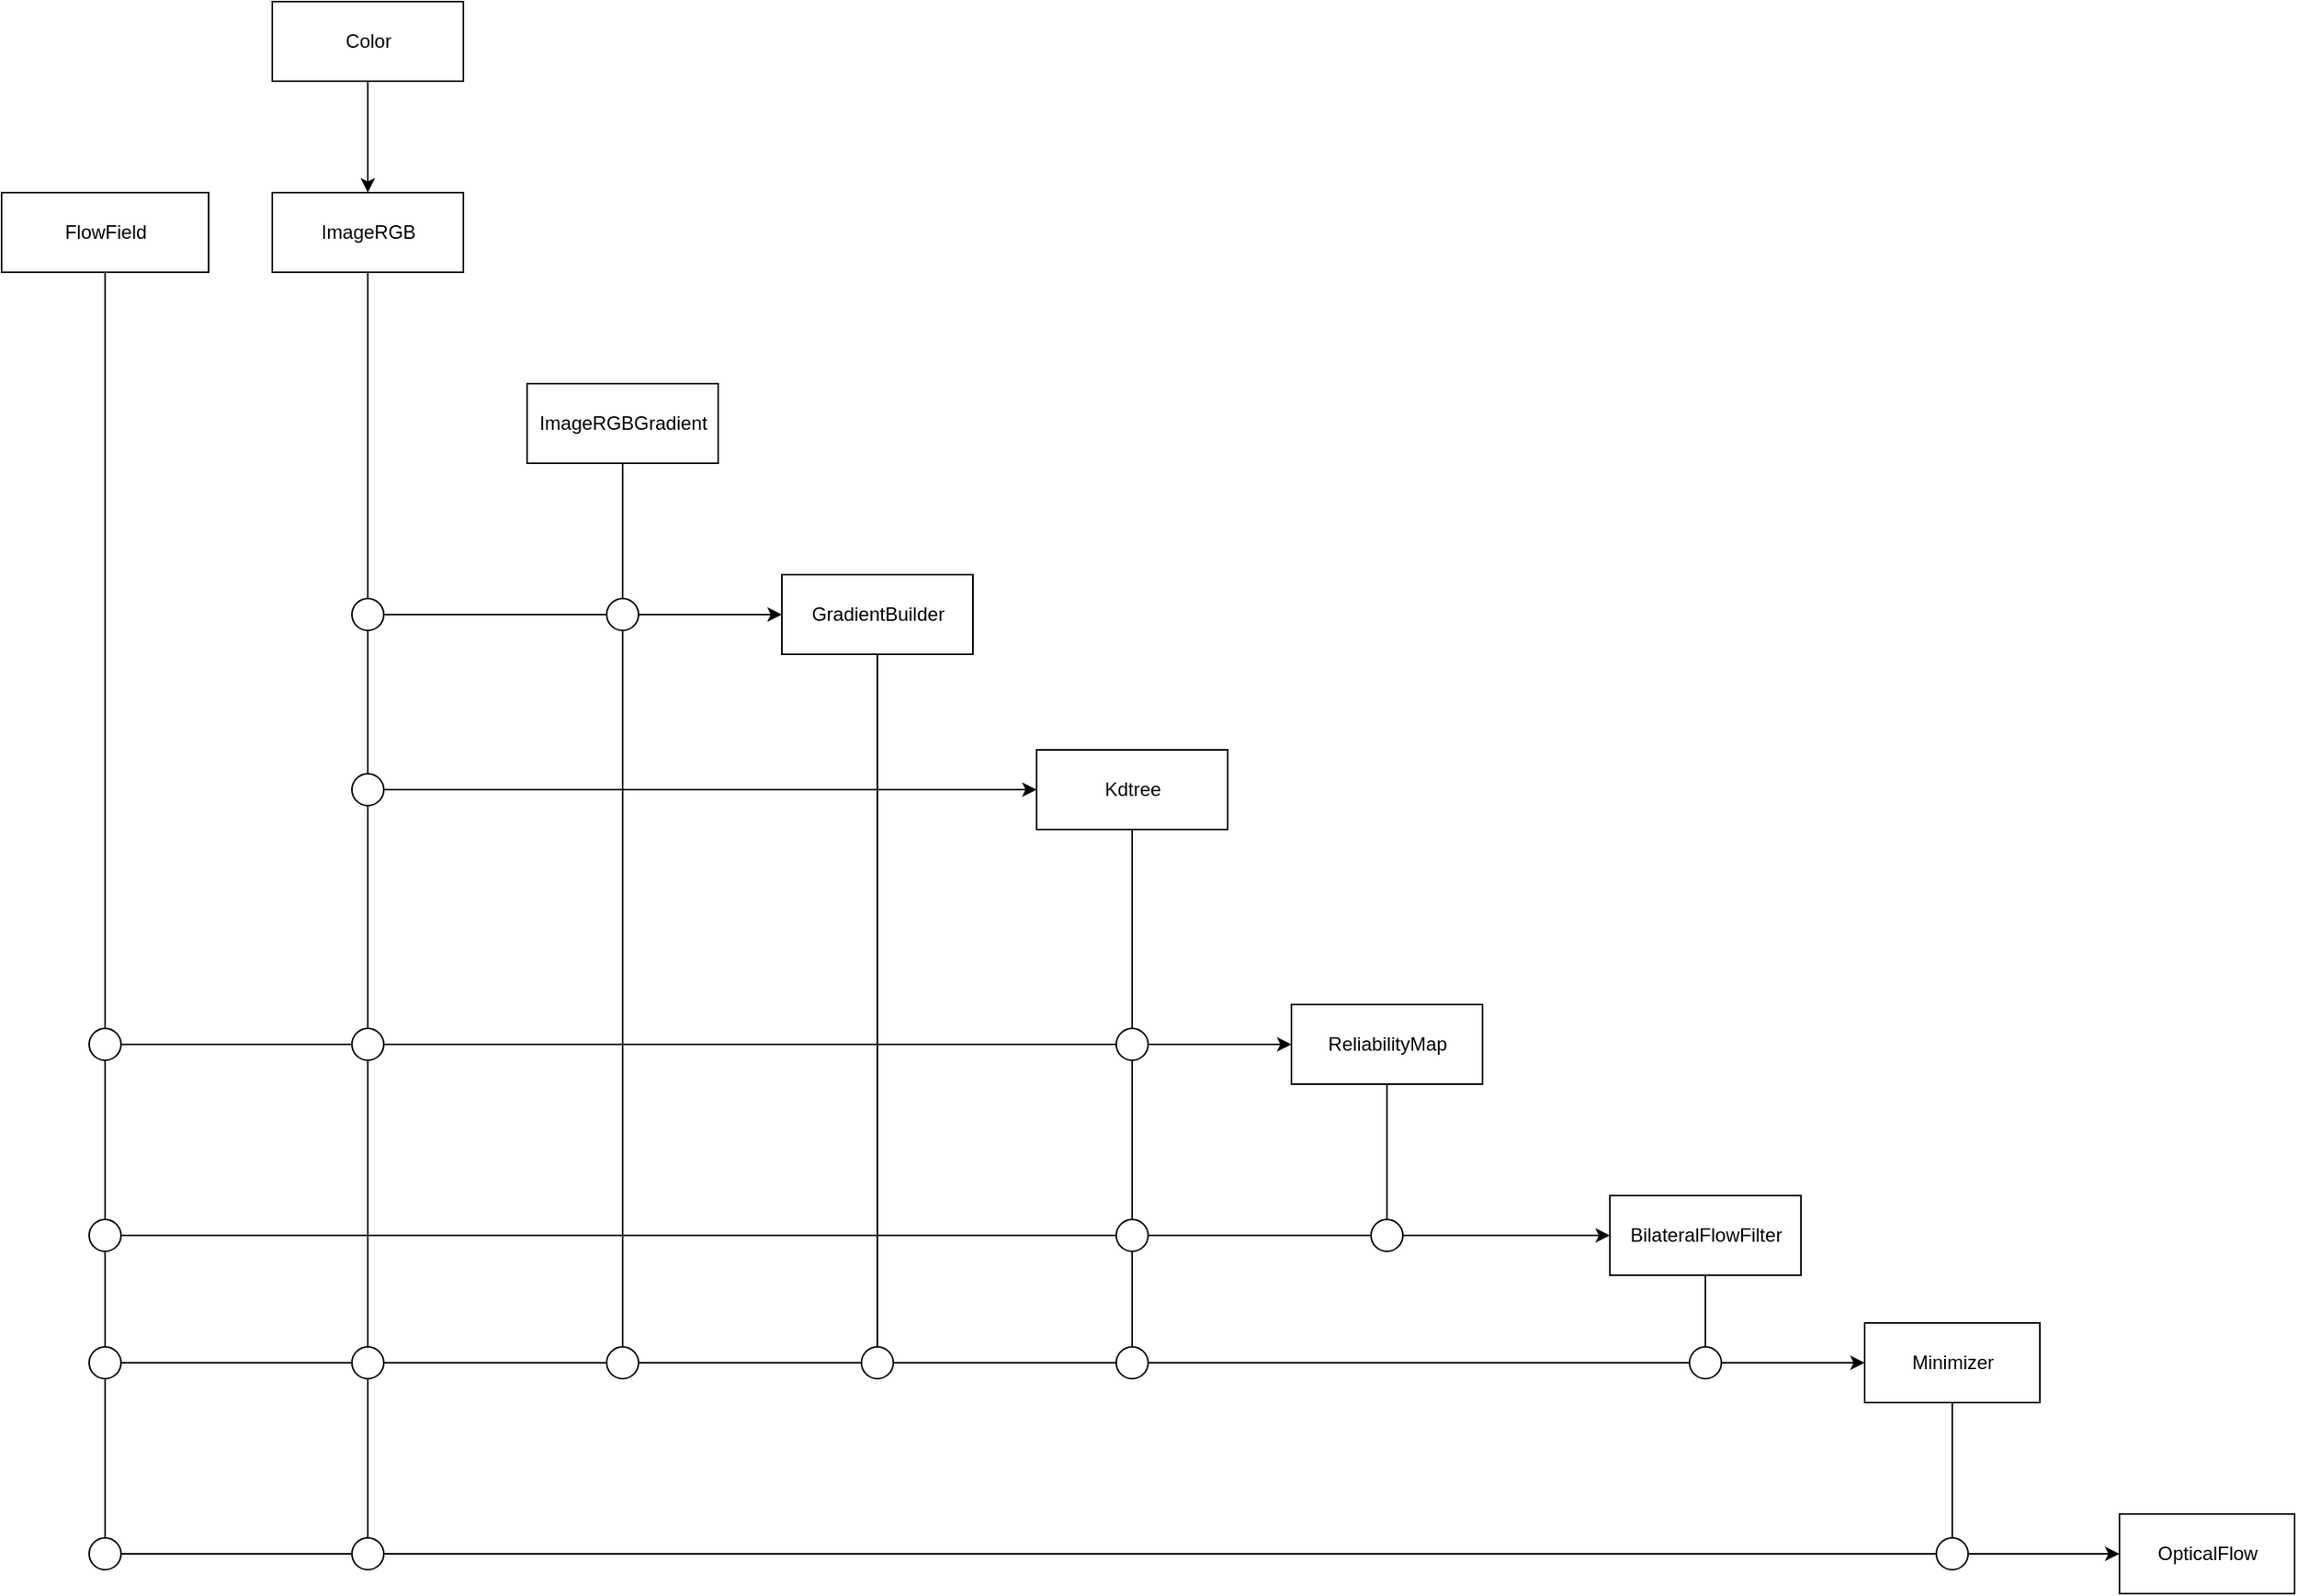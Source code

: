 <mxfile version="12.9.14" type="device"><diagram id="298cXI1fAjXM7kBVZGUN" name="Page-1"><mxGraphModel dx="2370" dy="1270" grid="1" gridSize="10" guides="1" tooltips="1" connect="1" arrows="1" fold="1" page="1" pageScale="1" pageWidth="827" pageHeight="1169" math="0" shadow="0"><root><mxCell id="0"/><mxCell id="1" parent="0"/><mxCell id="mNAhzUUW8q0xCnPGEjVL-119" style="edgeStyle=orthogonalEdgeStyle;rounded=0;orthogonalLoop=1;jettySize=auto;html=1;exitX=0.5;exitY=1;exitDx=0;exitDy=0;" edge="1" parent="1" source="mNAhzUUW8q0xCnPGEjVL-19" target="mNAhzUUW8q0xCnPGEjVL-21"><mxGeometry relative="1" as="geometry"/></mxCell><mxCell id="mNAhzUUW8q0xCnPGEjVL-19" value="Color" style="html=1;" vertex="1" parent="1"><mxGeometry x="240" y="40" width="120" height="50" as="geometry"/></mxCell><mxCell id="mNAhzUUW8q0xCnPGEjVL-20" value="FlowField" style="html=1;" vertex="1" parent="1"><mxGeometry x="70" y="160" width="130" height="50" as="geometry"/></mxCell><mxCell id="mNAhzUUW8q0xCnPGEjVL-21" value="ImageRGB" style="html=1;" vertex="1" parent="1"><mxGeometry x="240" y="160" width="120" height="50" as="geometry"/></mxCell><mxCell id="mNAhzUUW8q0xCnPGEjVL-25" value="OpticalFlow" style="html=1;" vertex="1" parent="1"><mxGeometry x="1400" y="990" width="110" height="50" as="geometry"/></mxCell><mxCell id="mNAhzUUW8q0xCnPGEjVL-33" value="BilateralFlowFilter" style="html=1;" vertex="1" parent="1"><mxGeometry x="1080" y="790" width="120" height="50" as="geometry"/></mxCell><mxCell id="mNAhzUUW8q0xCnPGEjVL-34" value="GradientBuilder" style="html=1;" vertex="1" parent="1"><mxGeometry x="560" y="400" width="120" height="50" as="geometry"/></mxCell><mxCell id="mNAhzUUW8q0xCnPGEjVL-93" value="ImageRGBGradient" style="html=1;" vertex="1" parent="1"><mxGeometry x="400" y="280" width="120" height="50" as="geometry"/></mxCell><mxCell id="mNAhzUUW8q0xCnPGEjVL-38" value="ReliabilityMap" style="html=1;" vertex="1" parent="1"><mxGeometry x="880" y="670" width="120" height="50" as="geometry"/></mxCell><mxCell id="mNAhzUUW8q0xCnPGEjVL-79" value="Kdtree" style="html=1;" vertex="1" parent="1"><mxGeometry x="720" y="510" width="120" height="50" as="geometry"/></mxCell><mxCell id="mNAhzUUW8q0xCnPGEjVL-81" value="Minimizer" style="html=1;" vertex="1" parent="1"><mxGeometry x="1240" y="870" width="110" height="50" as="geometry"/></mxCell><mxCell id="mNAhzUUW8q0xCnPGEjVL-140" style="edgeStyle=orthogonalEdgeStyle;rounded=0;orthogonalLoop=1;jettySize=auto;html=1;exitX=1;exitY=0.5;exitDx=0;exitDy=0;entryX=0;entryY=0.5;entryDx=0;entryDy=0;" edge="1" parent="1" source="mNAhzUUW8q0xCnPGEjVL-137" target="mNAhzUUW8q0xCnPGEjVL-34"><mxGeometry relative="1" as="geometry"/></mxCell><mxCell id="mNAhzUUW8q0xCnPGEjVL-137" value="" style="ellipse;whiteSpace=wrap;html=1;aspect=fixed;" vertex="1" parent="1"><mxGeometry x="450" y="415" width="20" height="20" as="geometry"/></mxCell><mxCell id="mNAhzUUW8q0xCnPGEjVL-139" value="" style="endArrow=none;html=1;entryX=0.5;entryY=1;entryDx=0;entryDy=0;exitX=0.5;exitY=0;exitDx=0;exitDy=0;" edge="1" parent="1" source="mNAhzUUW8q0xCnPGEjVL-137" target="mNAhzUUW8q0xCnPGEjVL-93"><mxGeometry width="50" height="50" relative="1" as="geometry"><mxPoint x="430" y="530" as="sourcePoint"/><mxPoint x="480" y="480" as="targetPoint"/></mxGeometry></mxCell><mxCell id="mNAhzUUW8q0xCnPGEjVL-141" value="" style="ellipse;whiteSpace=wrap;html=1;aspect=fixed;" vertex="1" parent="1"><mxGeometry x="290" y="415" width="20" height="20" as="geometry"/></mxCell><mxCell id="mNAhzUUW8q0xCnPGEjVL-142" value="" style="endArrow=none;html=1;entryX=0.5;entryY=1;entryDx=0;entryDy=0;exitX=0.5;exitY=0;exitDx=0;exitDy=0;" edge="1" parent="1" source="mNAhzUUW8q0xCnPGEjVL-141" target="mNAhzUUW8q0xCnPGEjVL-21"><mxGeometry width="50" height="50" relative="1" as="geometry"><mxPoint x="430" y="530" as="sourcePoint"/><mxPoint x="480" y="480" as="targetPoint"/></mxGeometry></mxCell><mxCell id="mNAhzUUW8q0xCnPGEjVL-144" value="" style="endArrow=none;html=1;exitX=1;exitY=0.5;exitDx=0;exitDy=0;entryX=0;entryY=0.5;entryDx=0;entryDy=0;" edge="1" parent="1" source="mNAhzUUW8q0xCnPGEjVL-141" target="mNAhzUUW8q0xCnPGEjVL-137"><mxGeometry width="50" height="50" relative="1" as="geometry"><mxPoint x="430" y="530" as="sourcePoint"/><mxPoint x="480" y="480" as="targetPoint"/></mxGeometry></mxCell><mxCell id="mNAhzUUW8q0xCnPGEjVL-147" style="edgeStyle=orthogonalEdgeStyle;rounded=0;orthogonalLoop=1;jettySize=auto;html=1;exitX=1;exitY=0.5;exitDx=0;exitDy=0;entryX=0;entryY=0.5;entryDx=0;entryDy=0;" edge="1" parent="1" source="mNAhzUUW8q0xCnPGEjVL-145" target="mNAhzUUW8q0xCnPGEjVL-79"><mxGeometry relative="1" as="geometry"/></mxCell><mxCell id="mNAhzUUW8q0xCnPGEjVL-145" value="" style="ellipse;whiteSpace=wrap;html=1;aspect=fixed;" vertex="1" parent="1"><mxGeometry x="290" y="525" width="20" height="20" as="geometry"/></mxCell><mxCell id="mNAhzUUW8q0xCnPGEjVL-146" value="" style="endArrow=none;html=1;entryX=0.5;entryY=1;entryDx=0;entryDy=0;exitX=0.5;exitY=0;exitDx=0;exitDy=0;" edge="1" parent="1" source="mNAhzUUW8q0xCnPGEjVL-145" target="mNAhzUUW8q0xCnPGEjVL-141"><mxGeometry width="50" height="50" relative="1" as="geometry"><mxPoint x="300" y="520" as="sourcePoint"/><mxPoint x="480" y="510" as="targetPoint"/></mxGeometry></mxCell><mxCell id="mNAhzUUW8q0xCnPGEjVL-148" value="" style="ellipse;whiteSpace=wrap;html=1;aspect=fixed;" vertex="1" parent="1"><mxGeometry x="290" y="685" width="20" height="20" as="geometry"/></mxCell><mxCell id="mNAhzUUW8q0xCnPGEjVL-149" value="" style="endArrow=none;html=1;exitX=0.5;exitY=1;exitDx=0;exitDy=0;entryX=0.5;entryY=0;entryDx=0;entryDy=0;" edge="1" parent="1" source="mNAhzUUW8q0xCnPGEjVL-145" target="mNAhzUUW8q0xCnPGEjVL-148"><mxGeometry width="50" height="50" relative="1" as="geometry"><mxPoint x="460" y="550" as="sourcePoint"/><mxPoint x="510" y="500" as="targetPoint"/></mxGeometry></mxCell><mxCell id="mNAhzUUW8q0xCnPGEjVL-150" value="" style="ellipse;whiteSpace=wrap;html=1;aspect=fixed;" vertex="1" parent="1"><mxGeometry x="125" y="685" width="20" height="20" as="geometry"/></mxCell><mxCell id="mNAhzUUW8q0xCnPGEjVL-151" value="" style="endArrow=none;html=1;entryX=0.5;entryY=1;entryDx=0;entryDy=0;exitX=0.5;exitY=0;exitDx=0;exitDy=0;" edge="1" parent="1" source="mNAhzUUW8q0xCnPGEjVL-150" target="mNAhzUUW8q0xCnPGEjVL-20"><mxGeometry width="50" height="50" relative="1" as="geometry"><mxPoint x="460" y="520" as="sourcePoint"/><mxPoint x="510" y="470" as="targetPoint"/></mxGeometry></mxCell><mxCell id="mNAhzUUW8q0xCnPGEjVL-152" value="" style="endArrow=none;html=1;exitX=1;exitY=0.5;exitDx=0;exitDy=0;entryX=0;entryY=0.5;entryDx=0;entryDy=0;" edge="1" parent="1" source="mNAhzUUW8q0xCnPGEjVL-150" target="mNAhzUUW8q0xCnPGEjVL-148"><mxGeometry width="50" height="50" relative="1" as="geometry"><mxPoint x="460" y="550" as="sourcePoint"/><mxPoint x="510" y="500" as="targetPoint"/></mxGeometry></mxCell><mxCell id="mNAhzUUW8q0xCnPGEjVL-157" style="edgeStyle=orthogonalEdgeStyle;rounded=0;orthogonalLoop=1;jettySize=auto;html=1;exitX=1;exitY=0.5;exitDx=0;exitDy=0;" edge="1" parent="1" source="mNAhzUUW8q0xCnPGEjVL-154" target="mNAhzUUW8q0xCnPGEjVL-38"><mxGeometry relative="1" as="geometry"/></mxCell><mxCell id="mNAhzUUW8q0xCnPGEjVL-154" value="" style="ellipse;whiteSpace=wrap;html=1;aspect=fixed;" vertex="1" parent="1"><mxGeometry x="770" y="685" width="20" height="20" as="geometry"/></mxCell><mxCell id="mNAhzUUW8q0xCnPGEjVL-155" value="" style="endArrow=none;html=1;exitX=1;exitY=0.5;exitDx=0;exitDy=0;entryX=0;entryY=0.5;entryDx=0;entryDy=0;" edge="1" parent="1" source="mNAhzUUW8q0xCnPGEjVL-148" target="mNAhzUUW8q0xCnPGEjVL-154"><mxGeometry width="50" height="50" relative="1" as="geometry"><mxPoint x="460" y="650" as="sourcePoint"/><mxPoint x="510" y="600" as="targetPoint"/></mxGeometry></mxCell><mxCell id="mNAhzUUW8q0xCnPGEjVL-156" value="" style="endArrow=none;html=1;entryX=0.5;entryY=1;entryDx=0;entryDy=0;exitX=0.5;exitY=0;exitDx=0;exitDy=0;" edge="1" parent="1" source="mNAhzUUW8q0xCnPGEjVL-154" target="mNAhzUUW8q0xCnPGEjVL-79"><mxGeometry width="50" height="50" relative="1" as="geometry"><mxPoint x="460" y="650" as="sourcePoint"/><mxPoint x="510" y="600" as="targetPoint"/></mxGeometry></mxCell><mxCell id="mNAhzUUW8q0xCnPGEjVL-159" value="" style="endArrow=none;html=1;entryX=0.5;entryY=1;entryDx=0;entryDy=0;exitX=0.5;exitY=0;exitDx=0;exitDy=0;" edge="1" parent="1" source="mNAhzUUW8q0xCnPGEjVL-182" target="mNAhzUUW8q0xCnPGEjVL-34"><mxGeometry width="50" height="50" relative="1" as="geometry"><mxPoint x="620" y="805" as="sourcePoint"/><mxPoint x="470" y="520" as="targetPoint"/></mxGeometry></mxCell><mxCell id="mNAhzUUW8q0xCnPGEjVL-161" value="" style="ellipse;whiteSpace=wrap;html=1;aspect=fixed;" vertex="1" parent="1"><mxGeometry x="770" y="805" width="20" height="20" as="geometry"/></mxCell><mxCell id="mNAhzUUW8q0xCnPGEjVL-162" value="" style="endArrow=none;html=1;exitX=0.5;exitY=1;exitDx=0;exitDy=0;entryX=0.5;entryY=0;entryDx=0;entryDy=0;" edge="1" parent="1" source="mNAhzUUW8q0xCnPGEjVL-154" target="mNAhzUUW8q0xCnPGEjVL-161"><mxGeometry width="50" height="50" relative="1" as="geometry"><mxPoint x="420" y="570" as="sourcePoint"/><mxPoint x="470" y="520" as="targetPoint"/></mxGeometry></mxCell><mxCell id="mNAhzUUW8q0xCnPGEjVL-167" value="" style="endArrow=none;html=1;exitX=1;exitY=0.5;exitDx=0;exitDy=0;entryX=0;entryY=0.5;entryDx=0;entryDy=0;" edge="1" parent="1" source="mNAhzUUW8q0xCnPGEjVL-172" target="mNAhzUUW8q0xCnPGEjVL-161"><mxGeometry width="50" height="50" relative="1" as="geometry"><mxPoint x="310" y="815" as="sourcePoint"/><mxPoint x="470" y="520" as="targetPoint"/></mxGeometry></mxCell><mxCell id="mNAhzUUW8q0xCnPGEjVL-171" style="edgeStyle=orthogonalEdgeStyle;rounded=0;orthogonalLoop=1;jettySize=auto;html=1;exitX=1;exitY=0.5;exitDx=0;exitDy=0;entryX=0;entryY=0.5;entryDx=0;entryDy=0;" edge="1" parent="1" source="mNAhzUUW8q0xCnPGEjVL-168" target="mNAhzUUW8q0xCnPGEjVL-33"><mxGeometry relative="1" as="geometry"/></mxCell><mxCell id="mNAhzUUW8q0xCnPGEjVL-168" value="" style="ellipse;whiteSpace=wrap;html=1;aspect=fixed;" vertex="1" parent="1"><mxGeometry x="930" y="805" width="20" height="20" as="geometry"/></mxCell><mxCell id="mNAhzUUW8q0xCnPGEjVL-169" value="" style="endArrow=none;html=1;exitX=0.5;exitY=1;exitDx=0;exitDy=0;entryX=0.5;entryY=0;entryDx=0;entryDy=0;" edge="1" parent="1" source="mNAhzUUW8q0xCnPGEjVL-38" target="mNAhzUUW8q0xCnPGEjVL-168"><mxGeometry width="50" height="50" relative="1" as="geometry"><mxPoint x="420" y="570" as="sourcePoint"/><mxPoint x="470" y="520" as="targetPoint"/></mxGeometry></mxCell><mxCell id="mNAhzUUW8q0xCnPGEjVL-170" value="" style="endArrow=none;html=1;exitX=1;exitY=0.5;exitDx=0;exitDy=0;entryX=0;entryY=0.5;entryDx=0;entryDy=0;" edge="1" parent="1" source="mNAhzUUW8q0xCnPGEjVL-161" target="mNAhzUUW8q0xCnPGEjVL-168"><mxGeometry width="50" height="50" relative="1" as="geometry"><mxPoint x="420" y="570" as="sourcePoint"/><mxPoint x="470" y="520" as="targetPoint"/></mxGeometry></mxCell><mxCell id="mNAhzUUW8q0xCnPGEjVL-172" value="" style="ellipse;whiteSpace=wrap;html=1;aspect=fixed;" vertex="1" parent="1"><mxGeometry x="125" y="805" width="20" height="20" as="geometry"/></mxCell><mxCell id="mNAhzUUW8q0xCnPGEjVL-173" value="" style="endArrow=none;html=1;exitX=0.5;exitY=1;exitDx=0;exitDy=0;entryX=0.5;entryY=0;entryDx=0;entryDy=0;" edge="1" parent="1" source="mNAhzUUW8q0xCnPGEjVL-150" target="mNAhzUUW8q0xCnPGEjVL-172"><mxGeometry width="50" height="50" relative="1" as="geometry"><mxPoint x="420" y="570" as="sourcePoint"/><mxPoint x="470" y="520" as="targetPoint"/></mxGeometry></mxCell><mxCell id="mNAhzUUW8q0xCnPGEjVL-188" style="edgeStyle=orthogonalEdgeStyle;rounded=0;orthogonalLoop=1;jettySize=auto;html=1;exitX=1;exitY=0.5;exitDx=0;exitDy=0;entryX=0;entryY=0.5;entryDx=0;entryDy=0;" edge="1" parent="1" source="mNAhzUUW8q0xCnPGEjVL-174" target="mNAhzUUW8q0xCnPGEjVL-81"><mxGeometry relative="1" as="geometry"/></mxCell><mxCell id="mNAhzUUW8q0xCnPGEjVL-174" value="" style="ellipse;whiteSpace=wrap;html=1;aspect=fixed;" vertex="1" parent="1"><mxGeometry x="1130" y="885" width="20" height="20" as="geometry"/></mxCell><mxCell id="mNAhzUUW8q0xCnPGEjVL-175" value="" style="ellipse;whiteSpace=wrap;html=1;aspect=fixed;" vertex="1" parent="1"><mxGeometry x="770" y="885" width="20" height="20" as="geometry"/></mxCell><mxCell id="mNAhzUUW8q0xCnPGEjVL-176" value="" style="ellipse;whiteSpace=wrap;html=1;aspect=fixed;" vertex="1" parent="1"><mxGeometry x="450" y="885" width="20" height="20" as="geometry"/></mxCell><mxCell id="mNAhzUUW8q0xCnPGEjVL-177" value="" style="ellipse;whiteSpace=wrap;html=1;aspect=fixed;" vertex="1" parent="1"><mxGeometry x="290" y="885" width="20" height="20" as="geometry"/></mxCell><mxCell id="mNAhzUUW8q0xCnPGEjVL-178" value="" style="ellipse;whiteSpace=wrap;html=1;aspect=fixed;" vertex="1" parent="1"><mxGeometry x="125" y="885" width="20" height="20" as="geometry"/></mxCell><mxCell id="mNAhzUUW8q0xCnPGEjVL-179" value="" style="endArrow=none;html=1;exitX=0.5;exitY=1;exitDx=0;exitDy=0;entryX=0.5;entryY=0;entryDx=0;entryDy=0;" edge="1" parent="1" source="mNAhzUUW8q0xCnPGEjVL-172" target="mNAhzUUW8q0xCnPGEjVL-178"><mxGeometry width="50" height="50" relative="1" as="geometry"><mxPoint x="590" y="610" as="sourcePoint"/><mxPoint x="640" y="560" as="targetPoint"/></mxGeometry></mxCell><mxCell id="mNAhzUUW8q0xCnPGEjVL-180" value="" style="endArrow=none;html=1;exitX=0.5;exitY=1;exitDx=0;exitDy=0;entryX=0.5;entryY=0;entryDx=0;entryDy=0;" edge="1" parent="1" source="mNAhzUUW8q0xCnPGEjVL-148" target="mNAhzUUW8q0xCnPGEjVL-177"><mxGeometry width="50" height="50" relative="1" as="geometry"><mxPoint x="590" y="610" as="sourcePoint"/><mxPoint x="640" y="560" as="targetPoint"/></mxGeometry></mxCell><mxCell id="mNAhzUUW8q0xCnPGEjVL-181" value="" style="endArrow=none;html=1;exitX=0.5;exitY=1;exitDx=0;exitDy=0;entryX=0.5;entryY=0;entryDx=0;entryDy=0;" edge="1" parent="1" source="mNAhzUUW8q0xCnPGEjVL-137" target="mNAhzUUW8q0xCnPGEjVL-176"><mxGeometry width="50" height="50" relative="1" as="geometry"><mxPoint x="590" y="610" as="sourcePoint"/><mxPoint x="640" y="560" as="targetPoint"/></mxGeometry></mxCell><mxCell id="mNAhzUUW8q0xCnPGEjVL-182" value="" style="ellipse;whiteSpace=wrap;html=1;aspect=fixed;" vertex="1" parent="1"><mxGeometry x="610" y="885" width="20" height="20" as="geometry"/></mxCell><mxCell id="mNAhzUUW8q0xCnPGEjVL-183" value="" style="endArrow=none;html=1;exitX=1;exitY=0.5;exitDx=0;exitDy=0;entryX=0;entryY=0.5;entryDx=0;entryDy=0;" edge="1" parent="1" source="mNAhzUUW8q0xCnPGEjVL-178" target="mNAhzUUW8q0xCnPGEjVL-177"><mxGeometry width="50" height="50" relative="1" as="geometry"><mxPoint x="590" y="610" as="sourcePoint"/><mxPoint x="640" y="560" as="targetPoint"/></mxGeometry></mxCell><mxCell id="mNAhzUUW8q0xCnPGEjVL-184" value="" style="endArrow=none;html=1;exitX=1;exitY=0.5;exitDx=0;exitDy=0;entryX=0;entryY=0.5;entryDx=0;entryDy=0;" edge="1" parent="1" source="mNAhzUUW8q0xCnPGEjVL-177" target="mNAhzUUW8q0xCnPGEjVL-176"><mxGeometry width="50" height="50" relative="1" as="geometry"><mxPoint x="590" y="610" as="sourcePoint"/><mxPoint x="640" y="560" as="targetPoint"/></mxGeometry></mxCell><mxCell id="mNAhzUUW8q0xCnPGEjVL-185" value="" style="endArrow=none;html=1;exitX=1;exitY=0.5;exitDx=0;exitDy=0;entryX=0;entryY=0.5;entryDx=0;entryDy=0;" edge="1" parent="1" source="mNAhzUUW8q0xCnPGEjVL-176" target="mNAhzUUW8q0xCnPGEjVL-182"><mxGeometry width="50" height="50" relative="1" as="geometry"><mxPoint x="590" y="610" as="sourcePoint"/><mxPoint x="640" y="560" as="targetPoint"/></mxGeometry></mxCell><mxCell id="mNAhzUUW8q0xCnPGEjVL-186" value="" style="endArrow=none;html=1;exitX=1;exitY=0.5;exitDx=0;exitDy=0;entryX=0;entryY=0.5;entryDx=0;entryDy=0;" edge="1" parent="1" source="mNAhzUUW8q0xCnPGEjVL-182" target="mNAhzUUW8q0xCnPGEjVL-175"><mxGeometry width="50" height="50" relative="1" as="geometry"><mxPoint x="590" y="610" as="sourcePoint"/><mxPoint x="640" y="560" as="targetPoint"/></mxGeometry></mxCell><mxCell id="mNAhzUUW8q0xCnPGEjVL-187" value="" style="endArrow=none;html=1;exitX=1;exitY=0.5;exitDx=0;exitDy=0;entryX=0;entryY=0.5;entryDx=0;entryDy=0;" edge="1" parent="1" source="mNAhzUUW8q0xCnPGEjVL-175" target="mNAhzUUW8q0xCnPGEjVL-174"><mxGeometry width="50" height="50" relative="1" as="geometry"><mxPoint x="590" y="610" as="sourcePoint"/><mxPoint x="640" y="560" as="targetPoint"/></mxGeometry></mxCell><mxCell id="mNAhzUUW8q0xCnPGEjVL-190" value="" style="endArrow=none;html=1;exitX=0.5;exitY=1;exitDx=0;exitDy=0;entryX=0.5;entryY=0;entryDx=0;entryDy=0;" edge="1" parent="1" source="mNAhzUUW8q0xCnPGEjVL-33" target="mNAhzUUW8q0xCnPGEjVL-174"><mxGeometry width="50" height="50" relative="1" as="geometry"><mxPoint x="590" y="610" as="sourcePoint"/><mxPoint x="640" y="560" as="targetPoint"/></mxGeometry></mxCell><mxCell id="mNAhzUUW8q0xCnPGEjVL-191" value="" style="endArrow=none;html=1;exitX=0.5;exitY=1;exitDx=0;exitDy=0;entryX=0.5;entryY=0;entryDx=0;entryDy=0;" edge="1" parent="1" source="mNAhzUUW8q0xCnPGEjVL-161" target="mNAhzUUW8q0xCnPGEjVL-175"><mxGeometry width="50" height="50" relative="1" as="geometry"><mxPoint x="590" y="610" as="sourcePoint"/><mxPoint x="640" y="560" as="targetPoint"/></mxGeometry></mxCell><mxCell id="mNAhzUUW8q0xCnPGEjVL-197" style="edgeStyle=orthogonalEdgeStyle;rounded=0;orthogonalLoop=1;jettySize=auto;html=1;exitX=1;exitY=0.5;exitDx=0;exitDy=0;entryX=0;entryY=0.5;entryDx=0;entryDy=0;" edge="1" parent="1" source="mNAhzUUW8q0xCnPGEjVL-192" target="mNAhzUUW8q0xCnPGEjVL-25"><mxGeometry relative="1" as="geometry"/></mxCell><mxCell id="mNAhzUUW8q0xCnPGEjVL-192" value="" style="ellipse;whiteSpace=wrap;html=1;aspect=fixed;" vertex="1" parent="1"><mxGeometry x="1285" y="1005" width="20" height="20" as="geometry"/></mxCell><mxCell id="mNAhzUUW8q0xCnPGEjVL-195" value="" style="endArrow=none;html=1;exitX=0.5;exitY=1;exitDx=0;exitDy=0;entryX=0.5;entryY=0;entryDx=0;entryDy=0;" edge="1" parent="1" source="mNAhzUUW8q0xCnPGEjVL-81" target="mNAhzUUW8q0xCnPGEjVL-192"><mxGeometry width="50" height="50" relative="1" as="geometry"><mxPoint x="590" y="610" as="sourcePoint"/><mxPoint x="640" y="560" as="targetPoint"/></mxGeometry></mxCell><mxCell id="mNAhzUUW8q0xCnPGEjVL-198" value="" style="ellipse;whiteSpace=wrap;html=1;aspect=fixed;" vertex="1" parent="1"><mxGeometry x="290" y="1005" width="20" height="20" as="geometry"/></mxCell><mxCell id="mNAhzUUW8q0xCnPGEjVL-199" value="" style="ellipse;whiteSpace=wrap;html=1;aspect=fixed;" vertex="1" parent="1"><mxGeometry x="125" y="1005" width="20" height="20" as="geometry"/></mxCell><mxCell id="mNAhzUUW8q0xCnPGEjVL-200" value="" style="endArrow=none;html=1;exitX=0.5;exitY=1;exitDx=0;exitDy=0;entryX=0.5;entryY=0;entryDx=0;entryDy=0;" edge="1" parent="1" source="mNAhzUUW8q0xCnPGEjVL-178" target="mNAhzUUW8q0xCnPGEjVL-199"><mxGeometry width="50" height="50" relative="1" as="geometry"><mxPoint x="590" y="610" as="sourcePoint"/><mxPoint x="640" y="560" as="targetPoint"/></mxGeometry></mxCell><mxCell id="mNAhzUUW8q0xCnPGEjVL-201" value="" style="endArrow=none;html=1;exitX=0.5;exitY=1;exitDx=0;exitDy=0;entryX=0.5;entryY=0;entryDx=0;entryDy=0;" edge="1" parent="1" source="mNAhzUUW8q0xCnPGEjVL-177" target="mNAhzUUW8q0xCnPGEjVL-198"><mxGeometry width="50" height="50" relative="1" as="geometry"><mxPoint x="590" y="610" as="sourcePoint"/><mxPoint x="640" y="560" as="targetPoint"/></mxGeometry></mxCell><mxCell id="mNAhzUUW8q0xCnPGEjVL-202" value="" style="endArrow=none;html=1;exitX=1;exitY=0.5;exitDx=0;exitDy=0;entryX=0;entryY=0.5;entryDx=0;entryDy=0;" edge="1" parent="1" source="mNAhzUUW8q0xCnPGEjVL-199" target="mNAhzUUW8q0xCnPGEjVL-198"><mxGeometry width="50" height="50" relative="1" as="geometry"><mxPoint x="590" y="610" as="sourcePoint"/><mxPoint x="640" y="560" as="targetPoint"/></mxGeometry></mxCell><mxCell id="mNAhzUUW8q0xCnPGEjVL-203" value="" style="endArrow=none;html=1;exitX=1;exitY=0.5;exitDx=0;exitDy=0;entryX=0;entryY=0.5;entryDx=0;entryDy=0;" edge="1" parent="1" source="mNAhzUUW8q0xCnPGEjVL-198" target="mNAhzUUW8q0xCnPGEjVL-192"><mxGeometry width="50" height="50" relative="1" as="geometry"><mxPoint x="590" y="610" as="sourcePoint"/><mxPoint x="640" y="560" as="targetPoint"/></mxGeometry></mxCell></root></mxGraphModel></diagram></mxfile>